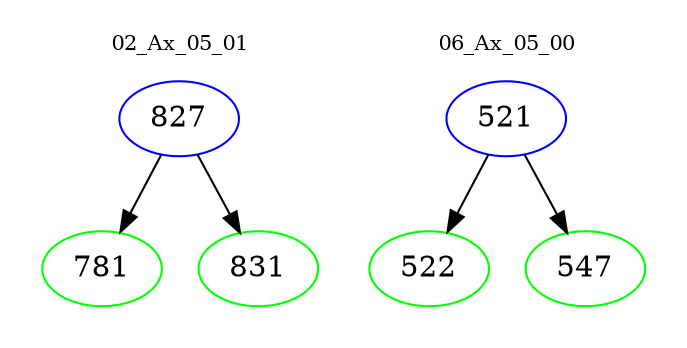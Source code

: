 digraph{
subgraph cluster_0 {
color = white
label = "02_Ax_05_01";
fontsize=10;
T0_827 [label="827", color="blue"]
T0_827 -> T0_781 [color="black"]
T0_781 [label="781", color="green"]
T0_827 -> T0_831 [color="black"]
T0_831 [label="831", color="green"]
}
subgraph cluster_1 {
color = white
label = "06_Ax_05_00";
fontsize=10;
T1_521 [label="521", color="blue"]
T1_521 -> T1_522 [color="black"]
T1_522 [label="522", color="green"]
T1_521 -> T1_547 [color="black"]
T1_547 [label="547", color="green"]
}
}
